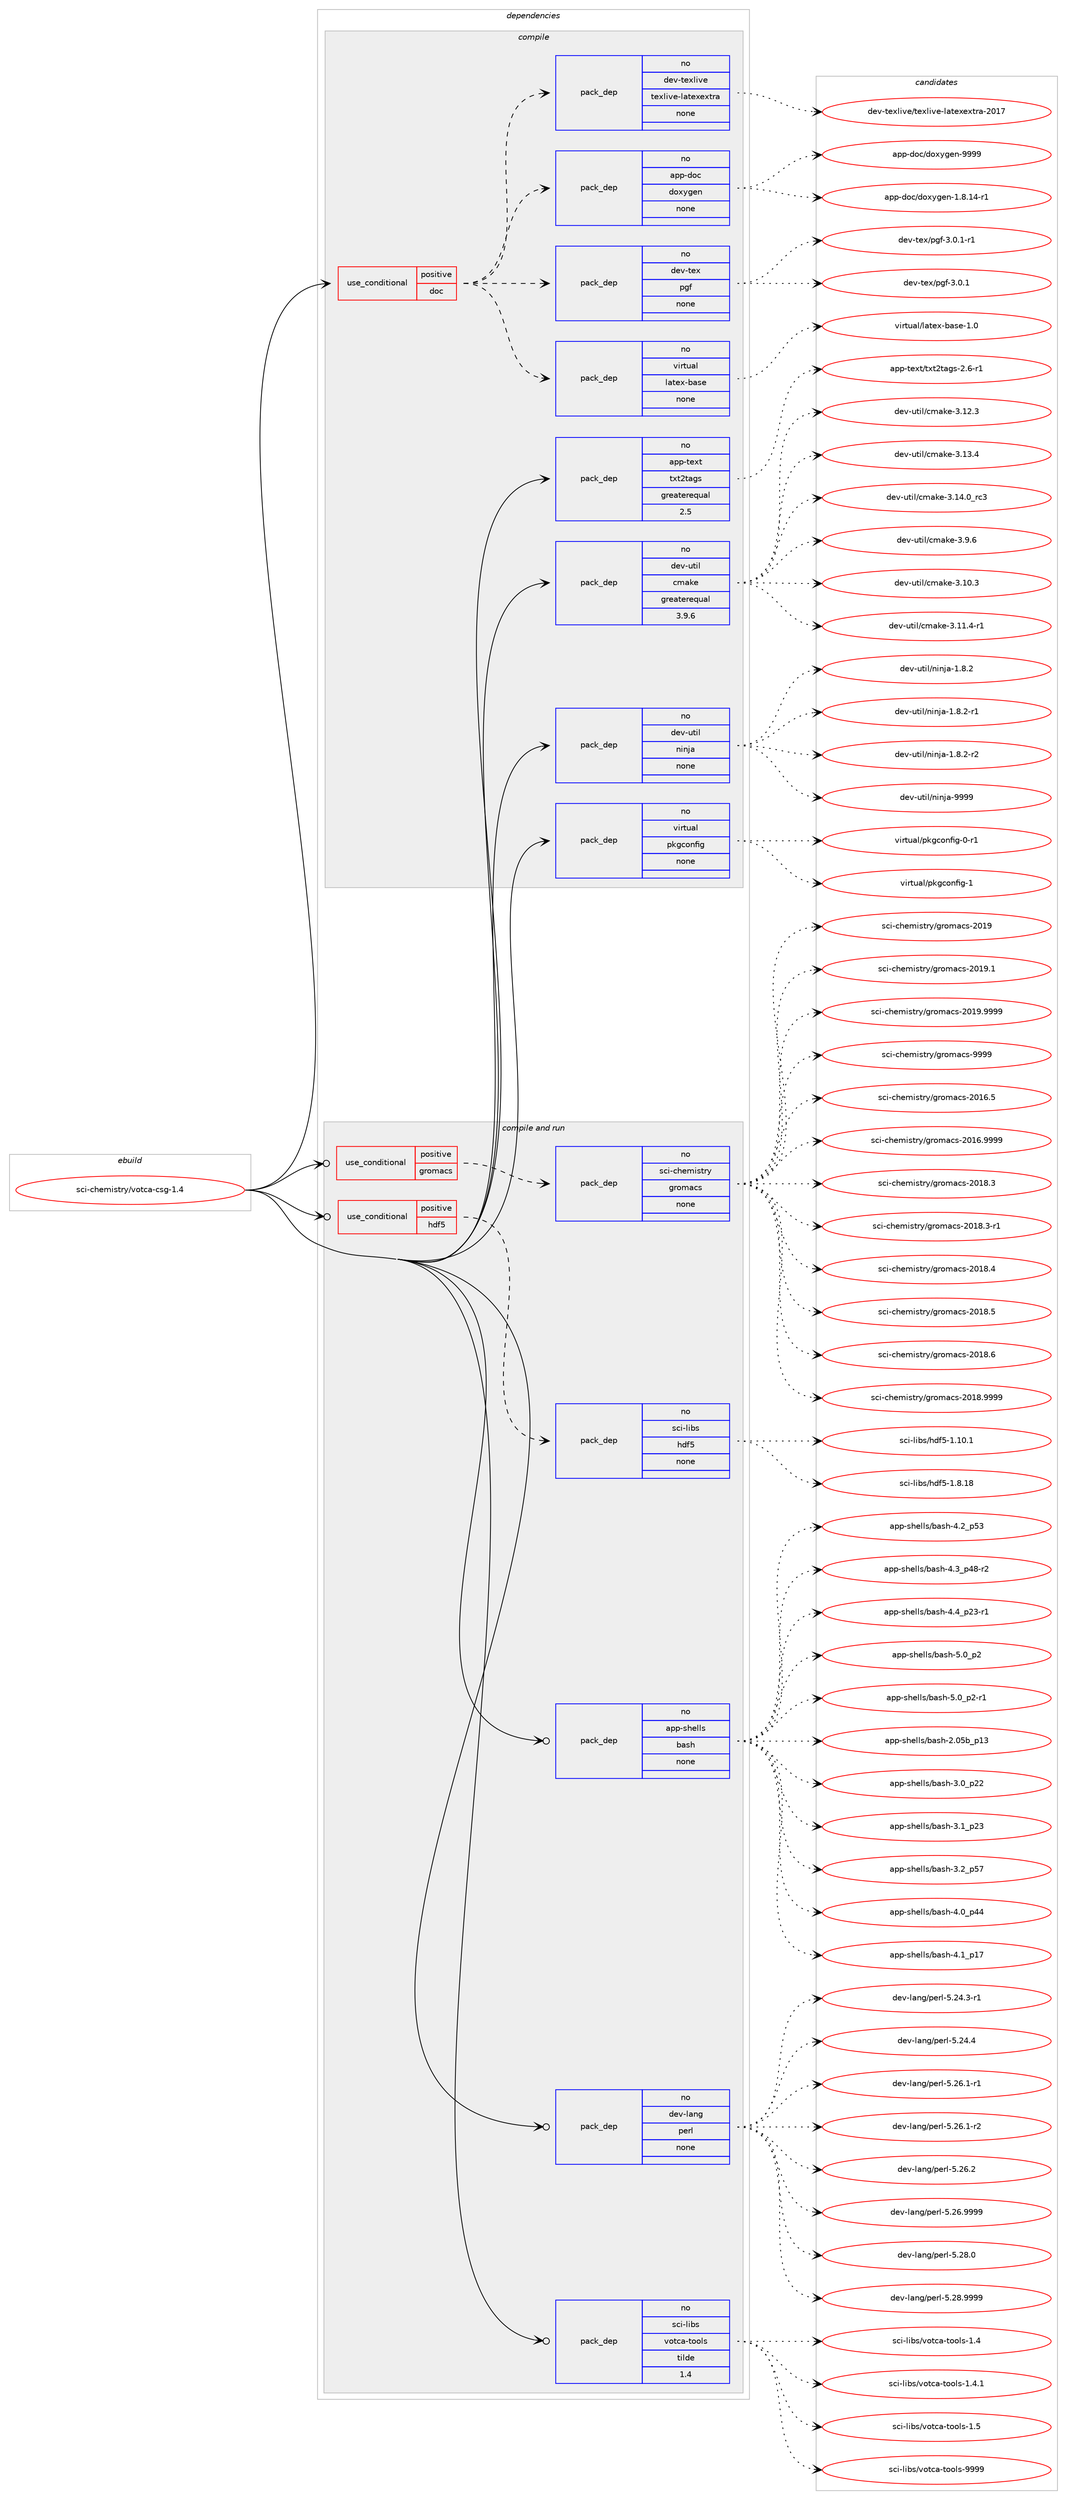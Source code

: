digraph prolog {

# *************
# Graph options
# *************

newrank=true;
concentrate=true;
compound=true;
graph [rankdir=LR,fontname=Helvetica,fontsize=10,ranksep=1.5];#, ranksep=2.5, nodesep=0.2];
edge  [arrowhead=vee];
node  [fontname=Helvetica,fontsize=10];

# **********
# The ebuild
# **********

subgraph cluster_leftcol {
color=gray;
rank=same;
label=<<i>ebuild</i>>;
id [label="sci-chemistry/votca-csg-1.4", color=red, width=4, href="../sci-chemistry/votca-csg-1.4.svg"];
}

# ****************
# The dependencies
# ****************

subgraph cluster_midcol {
color=gray;
label=<<i>dependencies</i>>;
subgraph cluster_compile {
fillcolor="#eeeeee";
style=filled;
label=<<i>compile</i>>;
subgraph cond452534 {
dependency1688884 [label=<<TABLE BORDER="0" CELLBORDER="1" CELLSPACING="0" CELLPADDING="4"><TR><TD ROWSPAN="3" CELLPADDING="10">use_conditional</TD></TR><TR><TD>positive</TD></TR><TR><TD>doc</TD></TR></TABLE>>, shape=none, color=red];
subgraph pack1208691 {
dependency1688885 [label=<<TABLE BORDER="0" CELLBORDER="1" CELLSPACING="0" CELLPADDING="4" WIDTH="220"><TR><TD ROWSPAN="6" CELLPADDING="30">pack_dep</TD></TR><TR><TD WIDTH="110">no</TD></TR><TR><TD>app-doc</TD></TR><TR><TD>doxygen</TD></TR><TR><TD>none</TD></TR><TR><TD></TD></TR></TABLE>>, shape=none, color=blue];
}
dependency1688884:e -> dependency1688885:w [weight=20,style="dashed",arrowhead="vee"];
subgraph pack1208692 {
dependency1688886 [label=<<TABLE BORDER="0" CELLBORDER="1" CELLSPACING="0" CELLPADDING="4" WIDTH="220"><TR><TD ROWSPAN="6" CELLPADDING="30">pack_dep</TD></TR><TR><TD WIDTH="110">no</TD></TR><TR><TD>dev-texlive</TD></TR><TR><TD>texlive-latexextra</TD></TR><TR><TD>none</TD></TR><TR><TD></TD></TR></TABLE>>, shape=none, color=blue];
}
dependency1688884:e -> dependency1688886:w [weight=20,style="dashed",arrowhead="vee"];
subgraph pack1208693 {
dependency1688887 [label=<<TABLE BORDER="0" CELLBORDER="1" CELLSPACING="0" CELLPADDING="4" WIDTH="220"><TR><TD ROWSPAN="6" CELLPADDING="30">pack_dep</TD></TR><TR><TD WIDTH="110">no</TD></TR><TR><TD>virtual</TD></TR><TR><TD>latex-base</TD></TR><TR><TD>none</TD></TR><TR><TD></TD></TR></TABLE>>, shape=none, color=blue];
}
dependency1688884:e -> dependency1688887:w [weight=20,style="dashed",arrowhead="vee"];
subgraph pack1208694 {
dependency1688888 [label=<<TABLE BORDER="0" CELLBORDER="1" CELLSPACING="0" CELLPADDING="4" WIDTH="220"><TR><TD ROWSPAN="6" CELLPADDING="30">pack_dep</TD></TR><TR><TD WIDTH="110">no</TD></TR><TR><TD>dev-tex</TD></TR><TR><TD>pgf</TD></TR><TR><TD>none</TD></TR><TR><TD></TD></TR></TABLE>>, shape=none, color=blue];
}
dependency1688884:e -> dependency1688888:w [weight=20,style="dashed",arrowhead="vee"];
}
id:e -> dependency1688884:w [weight=20,style="solid",arrowhead="vee"];
subgraph pack1208695 {
dependency1688889 [label=<<TABLE BORDER="0" CELLBORDER="1" CELLSPACING="0" CELLPADDING="4" WIDTH="220"><TR><TD ROWSPAN="6" CELLPADDING="30">pack_dep</TD></TR><TR><TD WIDTH="110">no</TD></TR><TR><TD>app-text</TD></TR><TR><TD>txt2tags</TD></TR><TR><TD>greaterequal</TD></TR><TR><TD>2.5</TD></TR></TABLE>>, shape=none, color=blue];
}
id:e -> dependency1688889:w [weight=20,style="solid",arrowhead="vee"];
subgraph pack1208696 {
dependency1688890 [label=<<TABLE BORDER="0" CELLBORDER="1" CELLSPACING="0" CELLPADDING="4" WIDTH="220"><TR><TD ROWSPAN="6" CELLPADDING="30">pack_dep</TD></TR><TR><TD WIDTH="110">no</TD></TR><TR><TD>dev-util</TD></TR><TR><TD>cmake</TD></TR><TR><TD>greaterequal</TD></TR><TR><TD>3.9.6</TD></TR></TABLE>>, shape=none, color=blue];
}
id:e -> dependency1688890:w [weight=20,style="solid",arrowhead="vee"];
subgraph pack1208697 {
dependency1688891 [label=<<TABLE BORDER="0" CELLBORDER="1" CELLSPACING="0" CELLPADDING="4" WIDTH="220"><TR><TD ROWSPAN="6" CELLPADDING="30">pack_dep</TD></TR><TR><TD WIDTH="110">no</TD></TR><TR><TD>dev-util</TD></TR><TR><TD>ninja</TD></TR><TR><TD>none</TD></TR><TR><TD></TD></TR></TABLE>>, shape=none, color=blue];
}
id:e -> dependency1688891:w [weight=20,style="solid",arrowhead="vee"];
subgraph pack1208698 {
dependency1688892 [label=<<TABLE BORDER="0" CELLBORDER="1" CELLSPACING="0" CELLPADDING="4" WIDTH="220"><TR><TD ROWSPAN="6" CELLPADDING="30">pack_dep</TD></TR><TR><TD WIDTH="110">no</TD></TR><TR><TD>virtual</TD></TR><TR><TD>pkgconfig</TD></TR><TR><TD>none</TD></TR><TR><TD></TD></TR></TABLE>>, shape=none, color=blue];
}
id:e -> dependency1688892:w [weight=20,style="solid",arrowhead="vee"];
}
subgraph cluster_compileandrun {
fillcolor="#eeeeee";
style=filled;
label=<<i>compile and run</i>>;
subgraph cond452535 {
dependency1688893 [label=<<TABLE BORDER="0" CELLBORDER="1" CELLSPACING="0" CELLPADDING="4"><TR><TD ROWSPAN="3" CELLPADDING="10">use_conditional</TD></TR><TR><TD>positive</TD></TR><TR><TD>gromacs</TD></TR></TABLE>>, shape=none, color=red];
subgraph pack1208699 {
dependency1688894 [label=<<TABLE BORDER="0" CELLBORDER="1" CELLSPACING="0" CELLPADDING="4" WIDTH="220"><TR><TD ROWSPAN="6" CELLPADDING="30">pack_dep</TD></TR><TR><TD WIDTH="110">no</TD></TR><TR><TD>sci-chemistry</TD></TR><TR><TD>gromacs</TD></TR><TR><TD>none</TD></TR><TR><TD></TD></TR></TABLE>>, shape=none, color=blue];
}
dependency1688893:e -> dependency1688894:w [weight=20,style="dashed",arrowhead="vee"];
}
id:e -> dependency1688893:w [weight=20,style="solid",arrowhead="odotvee"];
subgraph cond452536 {
dependency1688895 [label=<<TABLE BORDER="0" CELLBORDER="1" CELLSPACING="0" CELLPADDING="4"><TR><TD ROWSPAN="3" CELLPADDING="10">use_conditional</TD></TR><TR><TD>positive</TD></TR><TR><TD>hdf5</TD></TR></TABLE>>, shape=none, color=red];
subgraph pack1208700 {
dependency1688896 [label=<<TABLE BORDER="0" CELLBORDER="1" CELLSPACING="0" CELLPADDING="4" WIDTH="220"><TR><TD ROWSPAN="6" CELLPADDING="30">pack_dep</TD></TR><TR><TD WIDTH="110">no</TD></TR><TR><TD>sci-libs</TD></TR><TR><TD>hdf5</TD></TR><TR><TD>none</TD></TR><TR><TD></TD></TR></TABLE>>, shape=none, color=blue];
}
dependency1688895:e -> dependency1688896:w [weight=20,style="dashed",arrowhead="vee"];
}
id:e -> dependency1688895:w [weight=20,style="solid",arrowhead="odotvee"];
subgraph pack1208701 {
dependency1688897 [label=<<TABLE BORDER="0" CELLBORDER="1" CELLSPACING="0" CELLPADDING="4" WIDTH="220"><TR><TD ROWSPAN="6" CELLPADDING="30">pack_dep</TD></TR><TR><TD WIDTH="110">no</TD></TR><TR><TD>app-shells</TD></TR><TR><TD>bash</TD></TR><TR><TD>none</TD></TR><TR><TD></TD></TR></TABLE>>, shape=none, color=blue];
}
id:e -> dependency1688897:w [weight=20,style="solid",arrowhead="odotvee"];
subgraph pack1208702 {
dependency1688898 [label=<<TABLE BORDER="0" CELLBORDER="1" CELLSPACING="0" CELLPADDING="4" WIDTH="220"><TR><TD ROWSPAN="6" CELLPADDING="30">pack_dep</TD></TR><TR><TD WIDTH="110">no</TD></TR><TR><TD>dev-lang</TD></TR><TR><TD>perl</TD></TR><TR><TD>none</TD></TR><TR><TD></TD></TR></TABLE>>, shape=none, color=blue];
}
id:e -> dependency1688898:w [weight=20,style="solid",arrowhead="odotvee"];
subgraph pack1208703 {
dependency1688899 [label=<<TABLE BORDER="0" CELLBORDER="1" CELLSPACING="0" CELLPADDING="4" WIDTH="220"><TR><TD ROWSPAN="6" CELLPADDING="30">pack_dep</TD></TR><TR><TD WIDTH="110">no</TD></TR><TR><TD>sci-libs</TD></TR><TR><TD>votca-tools</TD></TR><TR><TD>tilde</TD></TR><TR><TD>1.4</TD></TR></TABLE>>, shape=none, color=blue];
}
id:e -> dependency1688899:w [weight=20,style="solid",arrowhead="odotvee"];
}
subgraph cluster_run {
fillcolor="#eeeeee";
style=filled;
label=<<i>run</i>>;
}
}

# **************
# The candidates
# **************

subgraph cluster_choices {
rank=same;
color=gray;
label=<<i>candidates</i>>;

subgraph choice1208691 {
color=black;
nodesep=1;
choice97112112451001119947100111120121103101110454946564649524511449 [label="app-doc/doxygen-1.8.14-r1", color=red, width=4,href="../app-doc/doxygen-1.8.14-r1.svg"];
choice971121124510011199471001111201211031011104557575757 [label="app-doc/doxygen-9999", color=red, width=4,href="../app-doc/doxygen-9999.svg"];
dependency1688885:e -> choice97112112451001119947100111120121103101110454946564649524511449:w [style=dotted,weight="100"];
dependency1688885:e -> choice971121124510011199471001111201211031011104557575757:w [style=dotted,weight="100"];
}
subgraph choice1208692 {
color=black;
nodesep=1;
choice10010111845116101120108105118101471161011201081051181014510897116101120101120116114974550484955 [label="dev-texlive/texlive-latexextra-2017", color=red, width=4,href="../dev-texlive/texlive-latexextra-2017.svg"];
dependency1688886:e -> choice10010111845116101120108105118101471161011201081051181014510897116101120101120116114974550484955:w [style=dotted,weight="100"];
}
subgraph choice1208693 {
color=black;
nodesep=1;
choice11810511411611797108471089711610112045989711510145494648 [label="virtual/latex-base-1.0", color=red, width=4,href="../virtual/latex-base-1.0.svg"];
dependency1688887:e -> choice11810511411611797108471089711610112045989711510145494648:w [style=dotted,weight="100"];
}
subgraph choice1208694 {
color=black;
nodesep=1;
choice1001011184511610112047112103102455146484649 [label="dev-tex/pgf-3.0.1", color=red, width=4,href="../dev-tex/pgf-3.0.1.svg"];
choice10010111845116101120471121031024551464846494511449 [label="dev-tex/pgf-3.0.1-r1", color=red, width=4,href="../dev-tex/pgf-3.0.1-r1.svg"];
dependency1688888:e -> choice1001011184511610112047112103102455146484649:w [style=dotted,weight="100"];
dependency1688888:e -> choice10010111845116101120471121031024551464846494511449:w [style=dotted,weight="100"];
}
subgraph choice1208695 {
color=black;
nodesep=1;
choice9711211245116101120116471161201165011697103115455046544511449 [label="app-text/txt2tags-2.6-r1", color=red, width=4,href="../app-text/txt2tags-2.6-r1.svg"];
dependency1688889:e -> choice9711211245116101120116471161201165011697103115455046544511449:w [style=dotted,weight="100"];
}
subgraph choice1208696 {
color=black;
nodesep=1;
choice1001011184511711610510847991099710710145514649484651 [label="dev-util/cmake-3.10.3", color=red, width=4,href="../dev-util/cmake-3.10.3.svg"];
choice10010111845117116105108479910997107101455146494946524511449 [label="dev-util/cmake-3.11.4-r1", color=red, width=4,href="../dev-util/cmake-3.11.4-r1.svg"];
choice1001011184511711610510847991099710710145514649504651 [label="dev-util/cmake-3.12.3", color=red, width=4,href="../dev-util/cmake-3.12.3.svg"];
choice1001011184511711610510847991099710710145514649514652 [label="dev-util/cmake-3.13.4", color=red, width=4,href="../dev-util/cmake-3.13.4.svg"];
choice1001011184511711610510847991099710710145514649524648951149951 [label="dev-util/cmake-3.14.0_rc3", color=red, width=4,href="../dev-util/cmake-3.14.0_rc3.svg"];
choice10010111845117116105108479910997107101455146574654 [label="dev-util/cmake-3.9.6", color=red, width=4,href="../dev-util/cmake-3.9.6.svg"];
dependency1688890:e -> choice1001011184511711610510847991099710710145514649484651:w [style=dotted,weight="100"];
dependency1688890:e -> choice10010111845117116105108479910997107101455146494946524511449:w [style=dotted,weight="100"];
dependency1688890:e -> choice1001011184511711610510847991099710710145514649504651:w [style=dotted,weight="100"];
dependency1688890:e -> choice1001011184511711610510847991099710710145514649514652:w [style=dotted,weight="100"];
dependency1688890:e -> choice1001011184511711610510847991099710710145514649524648951149951:w [style=dotted,weight="100"];
dependency1688890:e -> choice10010111845117116105108479910997107101455146574654:w [style=dotted,weight="100"];
}
subgraph choice1208697 {
color=black;
nodesep=1;
choice100101118451171161051084711010511010697454946564650 [label="dev-util/ninja-1.8.2", color=red, width=4,href="../dev-util/ninja-1.8.2.svg"];
choice1001011184511711610510847110105110106974549465646504511449 [label="dev-util/ninja-1.8.2-r1", color=red, width=4,href="../dev-util/ninja-1.8.2-r1.svg"];
choice1001011184511711610510847110105110106974549465646504511450 [label="dev-util/ninja-1.8.2-r2", color=red, width=4,href="../dev-util/ninja-1.8.2-r2.svg"];
choice1001011184511711610510847110105110106974557575757 [label="dev-util/ninja-9999", color=red, width=4,href="../dev-util/ninja-9999.svg"];
dependency1688891:e -> choice100101118451171161051084711010511010697454946564650:w [style=dotted,weight="100"];
dependency1688891:e -> choice1001011184511711610510847110105110106974549465646504511449:w [style=dotted,weight="100"];
dependency1688891:e -> choice1001011184511711610510847110105110106974549465646504511450:w [style=dotted,weight="100"];
dependency1688891:e -> choice1001011184511711610510847110105110106974557575757:w [style=dotted,weight="100"];
}
subgraph choice1208698 {
color=black;
nodesep=1;
choice11810511411611797108471121071039911111010210510345484511449 [label="virtual/pkgconfig-0-r1", color=red, width=4,href="../virtual/pkgconfig-0-r1.svg"];
choice1181051141161179710847112107103991111101021051034549 [label="virtual/pkgconfig-1", color=red, width=4,href="../virtual/pkgconfig-1.svg"];
dependency1688892:e -> choice11810511411611797108471121071039911111010210510345484511449:w [style=dotted,weight="100"];
dependency1688892:e -> choice1181051141161179710847112107103991111101021051034549:w [style=dotted,weight="100"];
}
subgraph choice1208699 {
color=black;
nodesep=1;
choice11599105459910410110910511511611412147103114111109979911545504849544653 [label="sci-chemistry/gromacs-2016.5", color=red, width=4,href="../sci-chemistry/gromacs-2016.5.svg"];
choice11599105459910410110910511511611412147103114111109979911545504849544657575757 [label="sci-chemistry/gromacs-2016.9999", color=red, width=4,href="../sci-chemistry/gromacs-2016.9999.svg"];
choice11599105459910410110910511511611412147103114111109979911545504849564651 [label="sci-chemistry/gromacs-2018.3", color=red, width=4,href="../sci-chemistry/gromacs-2018.3.svg"];
choice115991054599104101109105115116114121471031141111099799115455048495646514511449 [label="sci-chemistry/gromacs-2018.3-r1", color=red, width=4,href="../sci-chemistry/gromacs-2018.3-r1.svg"];
choice11599105459910410110910511511611412147103114111109979911545504849564652 [label="sci-chemistry/gromacs-2018.4", color=red, width=4,href="../sci-chemistry/gromacs-2018.4.svg"];
choice11599105459910410110910511511611412147103114111109979911545504849564653 [label="sci-chemistry/gromacs-2018.5", color=red, width=4,href="../sci-chemistry/gromacs-2018.5.svg"];
choice11599105459910410110910511511611412147103114111109979911545504849564654 [label="sci-chemistry/gromacs-2018.6", color=red, width=4,href="../sci-chemistry/gromacs-2018.6.svg"];
choice11599105459910410110910511511611412147103114111109979911545504849564657575757 [label="sci-chemistry/gromacs-2018.9999", color=red, width=4,href="../sci-chemistry/gromacs-2018.9999.svg"];
choice1159910545991041011091051151161141214710311411110997991154550484957 [label="sci-chemistry/gromacs-2019", color=red, width=4,href="../sci-chemistry/gromacs-2019.svg"];
choice11599105459910410110910511511611412147103114111109979911545504849574649 [label="sci-chemistry/gromacs-2019.1", color=red, width=4,href="../sci-chemistry/gromacs-2019.1.svg"];
choice11599105459910410110910511511611412147103114111109979911545504849574657575757 [label="sci-chemistry/gromacs-2019.9999", color=red, width=4,href="../sci-chemistry/gromacs-2019.9999.svg"];
choice1159910545991041011091051151161141214710311411110997991154557575757 [label="sci-chemistry/gromacs-9999", color=red, width=4,href="../sci-chemistry/gromacs-9999.svg"];
dependency1688894:e -> choice11599105459910410110910511511611412147103114111109979911545504849544653:w [style=dotted,weight="100"];
dependency1688894:e -> choice11599105459910410110910511511611412147103114111109979911545504849544657575757:w [style=dotted,weight="100"];
dependency1688894:e -> choice11599105459910410110910511511611412147103114111109979911545504849564651:w [style=dotted,weight="100"];
dependency1688894:e -> choice115991054599104101109105115116114121471031141111099799115455048495646514511449:w [style=dotted,weight="100"];
dependency1688894:e -> choice11599105459910410110910511511611412147103114111109979911545504849564652:w [style=dotted,weight="100"];
dependency1688894:e -> choice11599105459910410110910511511611412147103114111109979911545504849564653:w [style=dotted,weight="100"];
dependency1688894:e -> choice11599105459910410110910511511611412147103114111109979911545504849564654:w [style=dotted,weight="100"];
dependency1688894:e -> choice11599105459910410110910511511611412147103114111109979911545504849564657575757:w [style=dotted,weight="100"];
dependency1688894:e -> choice1159910545991041011091051151161141214710311411110997991154550484957:w [style=dotted,weight="100"];
dependency1688894:e -> choice11599105459910410110910511511611412147103114111109979911545504849574649:w [style=dotted,weight="100"];
dependency1688894:e -> choice11599105459910410110910511511611412147103114111109979911545504849574657575757:w [style=dotted,weight="100"];
dependency1688894:e -> choice1159910545991041011091051151161141214710311411110997991154557575757:w [style=dotted,weight="100"];
}
subgraph choice1208700 {
color=black;
nodesep=1;
choice115991054510810598115471041001025345494649484649 [label="sci-libs/hdf5-1.10.1", color=red, width=4,href="../sci-libs/hdf5-1.10.1.svg"];
choice115991054510810598115471041001025345494656464956 [label="sci-libs/hdf5-1.8.18", color=red, width=4,href="../sci-libs/hdf5-1.8.18.svg"];
dependency1688896:e -> choice115991054510810598115471041001025345494649484649:w [style=dotted,weight="100"];
dependency1688896:e -> choice115991054510810598115471041001025345494656464956:w [style=dotted,weight="100"];
}
subgraph choice1208701 {
color=black;
nodesep=1;
choice9711211245115104101108108115479897115104455046485398951124951 [label="app-shells/bash-2.05b_p13", color=red, width=4,href="../app-shells/bash-2.05b_p13.svg"];
choice971121124511510410110810811547989711510445514648951125050 [label="app-shells/bash-3.0_p22", color=red, width=4,href="../app-shells/bash-3.0_p22.svg"];
choice971121124511510410110810811547989711510445514649951125051 [label="app-shells/bash-3.1_p23", color=red, width=4,href="../app-shells/bash-3.1_p23.svg"];
choice971121124511510410110810811547989711510445514650951125355 [label="app-shells/bash-3.2_p57", color=red, width=4,href="../app-shells/bash-3.2_p57.svg"];
choice971121124511510410110810811547989711510445524648951125252 [label="app-shells/bash-4.0_p44", color=red, width=4,href="../app-shells/bash-4.0_p44.svg"];
choice971121124511510410110810811547989711510445524649951124955 [label="app-shells/bash-4.1_p17", color=red, width=4,href="../app-shells/bash-4.1_p17.svg"];
choice971121124511510410110810811547989711510445524650951125351 [label="app-shells/bash-4.2_p53", color=red, width=4,href="../app-shells/bash-4.2_p53.svg"];
choice9711211245115104101108108115479897115104455246519511252564511450 [label="app-shells/bash-4.3_p48-r2", color=red, width=4,href="../app-shells/bash-4.3_p48-r2.svg"];
choice9711211245115104101108108115479897115104455246529511250514511449 [label="app-shells/bash-4.4_p23-r1", color=red, width=4,href="../app-shells/bash-4.4_p23-r1.svg"];
choice9711211245115104101108108115479897115104455346489511250 [label="app-shells/bash-5.0_p2", color=red, width=4,href="../app-shells/bash-5.0_p2.svg"];
choice97112112451151041011081081154798971151044553464895112504511449 [label="app-shells/bash-5.0_p2-r1", color=red, width=4,href="../app-shells/bash-5.0_p2-r1.svg"];
dependency1688897:e -> choice9711211245115104101108108115479897115104455046485398951124951:w [style=dotted,weight="100"];
dependency1688897:e -> choice971121124511510410110810811547989711510445514648951125050:w [style=dotted,weight="100"];
dependency1688897:e -> choice971121124511510410110810811547989711510445514649951125051:w [style=dotted,weight="100"];
dependency1688897:e -> choice971121124511510410110810811547989711510445514650951125355:w [style=dotted,weight="100"];
dependency1688897:e -> choice971121124511510410110810811547989711510445524648951125252:w [style=dotted,weight="100"];
dependency1688897:e -> choice971121124511510410110810811547989711510445524649951124955:w [style=dotted,weight="100"];
dependency1688897:e -> choice971121124511510410110810811547989711510445524650951125351:w [style=dotted,weight="100"];
dependency1688897:e -> choice9711211245115104101108108115479897115104455246519511252564511450:w [style=dotted,weight="100"];
dependency1688897:e -> choice9711211245115104101108108115479897115104455246529511250514511449:w [style=dotted,weight="100"];
dependency1688897:e -> choice9711211245115104101108108115479897115104455346489511250:w [style=dotted,weight="100"];
dependency1688897:e -> choice97112112451151041011081081154798971151044553464895112504511449:w [style=dotted,weight="100"];
}
subgraph choice1208702 {
color=black;
nodesep=1;
choice100101118451089711010347112101114108455346505246514511449 [label="dev-lang/perl-5.24.3-r1", color=red, width=4,href="../dev-lang/perl-5.24.3-r1.svg"];
choice10010111845108971101034711210111410845534650524652 [label="dev-lang/perl-5.24.4", color=red, width=4,href="../dev-lang/perl-5.24.4.svg"];
choice100101118451089711010347112101114108455346505446494511449 [label="dev-lang/perl-5.26.1-r1", color=red, width=4,href="../dev-lang/perl-5.26.1-r1.svg"];
choice100101118451089711010347112101114108455346505446494511450 [label="dev-lang/perl-5.26.1-r2", color=red, width=4,href="../dev-lang/perl-5.26.1-r2.svg"];
choice10010111845108971101034711210111410845534650544650 [label="dev-lang/perl-5.26.2", color=red, width=4,href="../dev-lang/perl-5.26.2.svg"];
choice10010111845108971101034711210111410845534650544657575757 [label="dev-lang/perl-5.26.9999", color=red, width=4,href="../dev-lang/perl-5.26.9999.svg"];
choice10010111845108971101034711210111410845534650564648 [label="dev-lang/perl-5.28.0", color=red, width=4,href="../dev-lang/perl-5.28.0.svg"];
choice10010111845108971101034711210111410845534650564657575757 [label="dev-lang/perl-5.28.9999", color=red, width=4,href="../dev-lang/perl-5.28.9999.svg"];
dependency1688898:e -> choice100101118451089711010347112101114108455346505246514511449:w [style=dotted,weight="100"];
dependency1688898:e -> choice10010111845108971101034711210111410845534650524652:w [style=dotted,weight="100"];
dependency1688898:e -> choice100101118451089711010347112101114108455346505446494511449:w [style=dotted,weight="100"];
dependency1688898:e -> choice100101118451089711010347112101114108455346505446494511450:w [style=dotted,weight="100"];
dependency1688898:e -> choice10010111845108971101034711210111410845534650544650:w [style=dotted,weight="100"];
dependency1688898:e -> choice10010111845108971101034711210111410845534650544657575757:w [style=dotted,weight="100"];
dependency1688898:e -> choice10010111845108971101034711210111410845534650564648:w [style=dotted,weight="100"];
dependency1688898:e -> choice10010111845108971101034711210111410845534650564657575757:w [style=dotted,weight="100"];
}
subgraph choice1208703 {
color=black;
nodesep=1;
choice1159910545108105981154711811111699974511611111110811545494652 [label="sci-libs/votca-tools-1.4", color=red, width=4,href="../sci-libs/votca-tools-1.4.svg"];
choice11599105451081059811547118111116999745116111111108115454946524649 [label="sci-libs/votca-tools-1.4.1", color=red, width=4,href="../sci-libs/votca-tools-1.4.1.svg"];
choice1159910545108105981154711811111699974511611111110811545494653 [label="sci-libs/votca-tools-1.5", color=red, width=4,href="../sci-libs/votca-tools-1.5.svg"];
choice115991054510810598115471181111169997451161111111081154557575757 [label="sci-libs/votca-tools-9999", color=red, width=4,href="../sci-libs/votca-tools-9999.svg"];
dependency1688899:e -> choice1159910545108105981154711811111699974511611111110811545494652:w [style=dotted,weight="100"];
dependency1688899:e -> choice11599105451081059811547118111116999745116111111108115454946524649:w [style=dotted,weight="100"];
dependency1688899:e -> choice1159910545108105981154711811111699974511611111110811545494653:w [style=dotted,weight="100"];
dependency1688899:e -> choice115991054510810598115471181111169997451161111111081154557575757:w [style=dotted,weight="100"];
}
}

}
